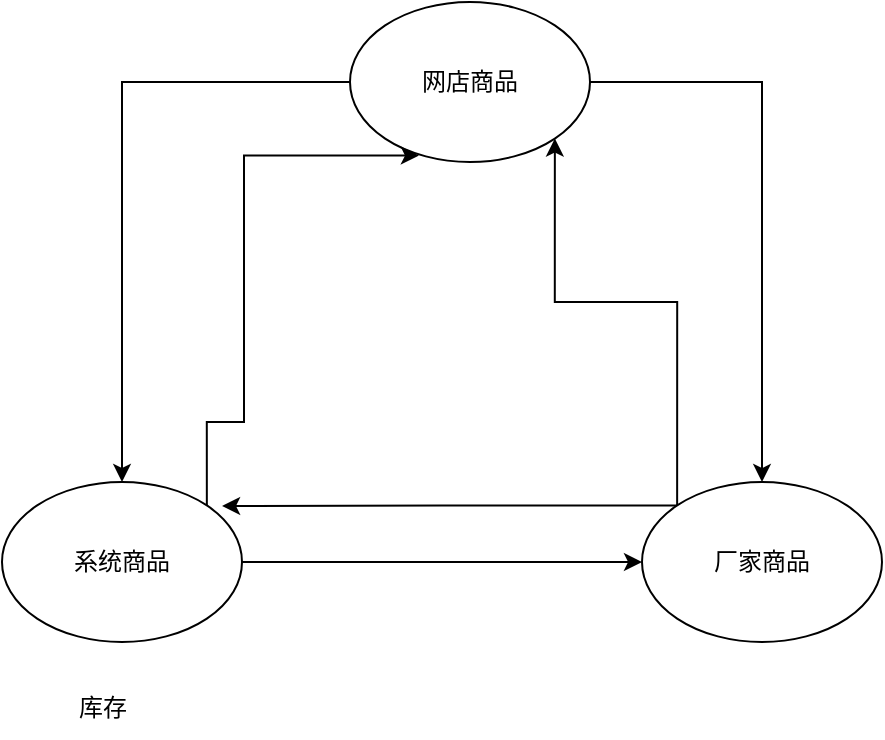 <mxfile version="21.6.8" type="github">
  <diagram name="第 1 页" id="u3_eDgqfGAZCmg286Abo">
    <mxGraphModel dx="1050" dy="542" grid="1" gridSize="10" guides="1" tooltips="1" connect="1" arrows="1" fold="1" page="1" pageScale="1" pageWidth="827" pageHeight="1169" math="0" shadow="0">
      <root>
        <mxCell id="0" />
        <mxCell id="1" parent="0" />
        <mxCell id="TVAyjS350kaj7Nw4yYlz-4" style="edgeStyle=orthogonalEdgeStyle;rounded=0;orthogonalLoop=1;jettySize=auto;html=1;entryX=0.5;entryY=0;entryDx=0;entryDy=0;" edge="1" parent="1" source="TVAyjS350kaj7Nw4yYlz-1" target="TVAyjS350kaj7Nw4yYlz-2">
          <mxGeometry relative="1" as="geometry" />
        </mxCell>
        <mxCell id="TVAyjS350kaj7Nw4yYlz-5" style="edgeStyle=orthogonalEdgeStyle;rounded=0;orthogonalLoop=1;jettySize=auto;html=1;entryX=0.5;entryY=0;entryDx=0;entryDy=0;" edge="1" parent="1" source="TVAyjS350kaj7Nw4yYlz-1" target="TVAyjS350kaj7Nw4yYlz-3">
          <mxGeometry relative="1" as="geometry" />
        </mxCell>
        <mxCell id="TVAyjS350kaj7Nw4yYlz-1" value="网店商品" style="ellipse;whiteSpace=wrap;html=1;" vertex="1" parent="1">
          <mxGeometry x="354" y="130" width="120" height="80" as="geometry" />
        </mxCell>
        <mxCell id="TVAyjS350kaj7Nw4yYlz-7" style="edgeStyle=orthogonalEdgeStyle;rounded=0;orthogonalLoop=1;jettySize=auto;html=1;entryX=0;entryY=0.5;entryDx=0;entryDy=0;" edge="1" parent="1" source="TVAyjS350kaj7Nw4yYlz-2" target="TVAyjS350kaj7Nw4yYlz-3">
          <mxGeometry relative="1" as="geometry" />
        </mxCell>
        <mxCell id="TVAyjS350kaj7Nw4yYlz-9" style="edgeStyle=orthogonalEdgeStyle;rounded=0;orthogonalLoop=1;jettySize=auto;html=1;exitX=1;exitY=0;exitDx=0;exitDy=0;entryX=0.287;entryY=0.96;entryDx=0;entryDy=0;entryPerimeter=0;" edge="1" parent="1" source="TVAyjS350kaj7Nw4yYlz-2" target="TVAyjS350kaj7Nw4yYlz-1">
          <mxGeometry relative="1" as="geometry">
            <mxPoint x="300" y="210" as="targetPoint" />
            <Array as="points">
              <mxPoint x="282" y="340" />
              <mxPoint x="301" y="340" />
              <mxPoint x="301" y="207" />
            </Array>
          </mxGeometry>
        </mxCell>
        <mxCell id="TVAyjS350kaj7Nw4yYlz-2" value="系统商品" style="ellipse;whiteSpace=wrap;html=1;" vertex="1" parent="1">
          <mxGeometry x="180" y="370" width="120" height="80" as="geometry" />
        </mxCell>
        <mxCell id="TVAyjS350kaj7Nw4yYlz-8" style="edgeStyle=orthogonalEdgeStyle;rounded=0;orthogonalLoop=1;jettySize=auto;html=1;exitX=0;exitY=0;exitDx=0;exitDy=0;entryX=0.917;entryY=0.15;entryDx=0;entryDy=0;entryPerimeter=0;" edge="1" parent="1" source="TVAyjS350kaj7Nw4yYlz-3" target="TVAyjS350kaj7Nw4yYlz-2">
          <mxGeometry relative="1" as="geometry" />
        </mxCell>
        <mxCell id="TVAyjS350kaj7Nw4yYlz-10" style="edgeStyle=orthogonalEdgeStyle;rounded=0;orthogonalLoop=1;jettySize=auto;html=1;exitX=0;exitY=0;exitDx=0;exitDy=0;entryX=1;entryY=1;entryDx=0;entryDy=0;" edge="1" parent="1" source="TVAyjS350kaj7Nw4yYlz-3" target="TVAyjS350kaj7Nw4yYlz-1">
          <mxGeometry relative="1" as="geometry">
            <Array as="points">
              <mxPoint x="518" y="280" />
              <mxPoint x="456" y="280" />
            </Array>
          </mxGeometry>
        </mxCell>
        <mxCell id="TVAyjS350kaj7Nw4yYlz-3" value="厂家商品" style="ellipse;whiteSpace=wrap;html=1;" vertex="1" parent="1">
          <mxGeometry x="500" y="370" width="120" height="80" as="geometry" />
        </mxCell>
        <mxCell id="TVAyjS350kaj7Nw4yYlz-6" value="库存" style="text;html=1;align=center;verticalAlign=middle;resizable=0;points=[];autosize=1;strokeColor=none;fillColor=none;" vertex="1" parent="1">
          <mxGeometry x="205" y="468" width="50" height="30" as="geometry" />
        </mxCell>
      </root>
    </mxGraphModel>
  </diagram>
</mxfile>
